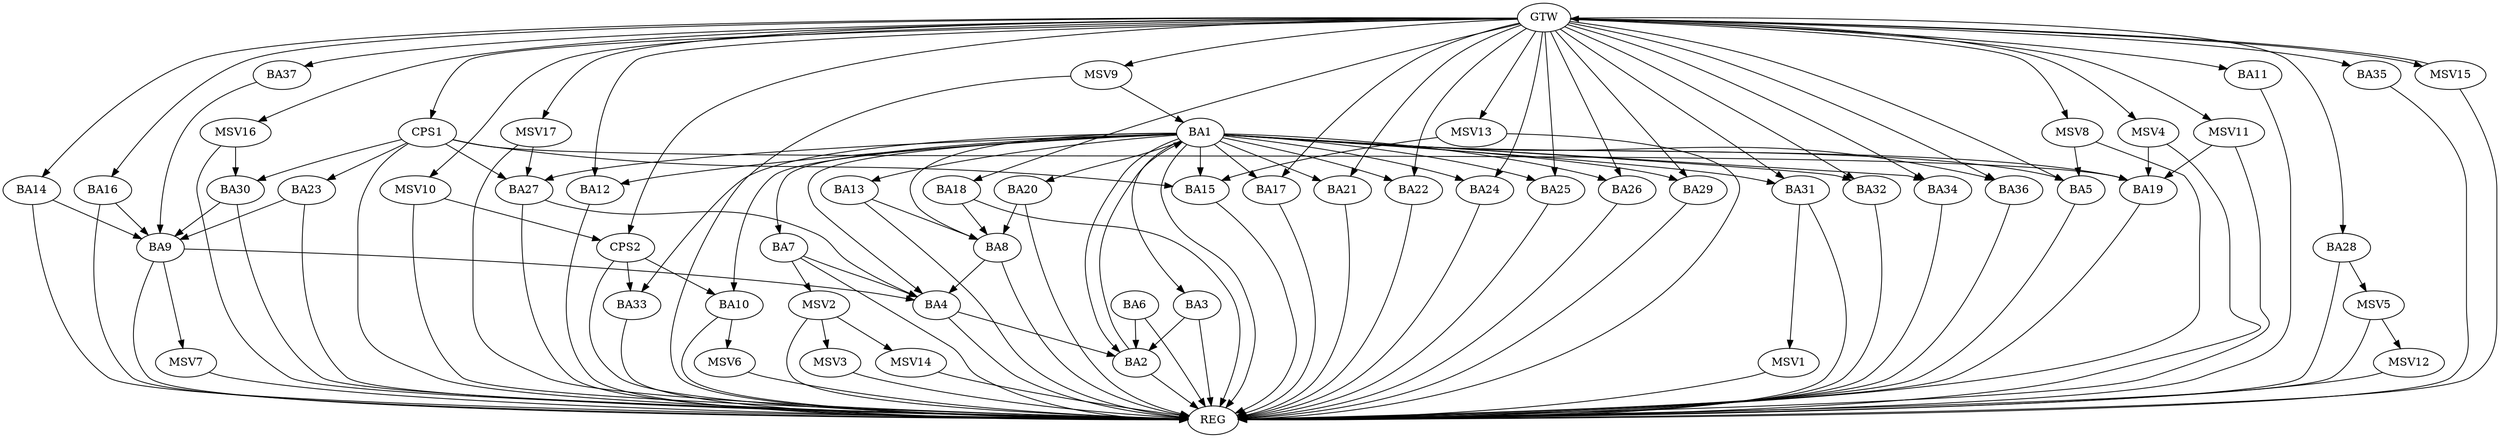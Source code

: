 strict digraph G {
  BA1 [ label="BA1" ];
  BA2 [ label="BA2" ];
  BA3 [ label="BA3" ];
  BA4 [ label="BA4" ];
  BA5 [ label="BA5" ];
  BA6 [ label="BA6" ];
  BA7 [ label="BA7" ];
  BA8 [ label="BA8" ];
  BA9 [ label="BA9" ];
  BA10 [ label="BA10" ];
  BA11 [ label="BA11" ];
  BA12 [ label="BA12" ];
  BA13 [ label="BA13" ];
  BA14 [ label="BA14" ];
  BA15 [ label="BA15" ];
  BA16 [ label="BA16" ];
  BA17 [ label="BA17" ];
  BA18 [ label="BA18" ];
  BA19 [ label="BA19" ];
  BA20 [ label="BA20" ];
  BA21 [ label="BA21" ];
  BA22 [ label="BA22" ];
  BA23 [ label="BA23" ];
  BA24 [ label="BA24" ];
  BA25 [ label="BA25" ];
  BA26 [ label="BA26" ];
  BA27 [ label="BA27" ];
  BA28 [ label="BA28" ];
  BA29 [ label="BA29" ];
  BA30 [ label="BA30" ];
  BA31 [ label="BA31" ];
  BA32 [ label="BA32" ];
  BA33 [ label="BA33" ];
  BA34 [ label="BA34" ];
  BA35 [ label="BA35" ];
  BA36 [ label="BA36" ];
  BA37 [ label="BA37" ];
  CPS1 [ label="CPS1" ];
  CPS2 [ label="CPS2" ];
  GTW [ label="GTW" ];
  REG [ label="REG" ];
  MSV1 [ label="MSV1" ];
  MSV2 [ label="MSV2" ];
  MSV3 [ label="MSV3" ];
  MSV4 [ label="MSV4" ];
  MSV5 [ label="MSV5" ];
  MSV6 [ label="MSV6" ];
  MSV7 [ label="MSV7" ];
  MSV8 [ label="MSV8" ];
  MSV9 [ label="MSV9" ];
  MSV10 [ label="MSV10" ];
  MSV11 [ label="MSV11" ];
  MSV12 [ label="MSV12" ];
  MSV13 [ label="MSV13" ];
  MSV14 [ label="MSV14" ];
  MSV15 [ label="MSV15" ];
  MSV16 [ label="MSV16" ];
  MSV17 [ label="MSV17" ];
  BA1 -> BA2;
  BA2 -> BA1;
  BA3 -> BA2;
  BA4 -> BA2;
  BA6 -> BA2;
  BA7 -> BA4;
  BA8 -> BA4;
  BA9 -> BA4;
  BA13 -> BA8;
  BA14 -> BA9;
  BA16 -> BA9;
  BA18 -> BA8;
  BA20 -> BA8;
  BA23 -> BA9;
  BA27 -> BA4;
  BA30 -> BA9;
  BA37 -> BA9;
  CPS1 -> BA30;
  CPS1 -> BA23;
  CPS1 -> BA27;
  CPS1 -> BA19;
  CPS1 -> BA15;
  CPS2 -> BA33;
  CPS2 -> BA10;
  GTW -> BA5;
  GTW -> BA11;
  GTW -> BA12;
  GTW -> BA14;
  GTW -> BA16;
  GTW -> BA17;
  GTW -> BA18;
  GTW -> BA21;
  GTW -> BA22;
  GTW -> BA24;
  GTW -> BA25;
  GTW -> BA26;
  GTW -> BA28;
  GTW -> BA29;
  GTW -> BA31;
  GTW -> BA32;
  GTW -> BA34;
  GTW -> BA35;
  GTW -> BA36;
  GTW -> BA37;
  GTW -> CPS1;
  GTW -> CPS2;
  BA1 -> REG;
  BA2 -> REG;
  BA3 -> REG;
  BA4 -> REG;
  BA5 -> REG;
  BA6 -> REG;
  BA7 -> REG;
  BA8 -> REG;
  BA9 -> REG;
  BA10 -> REG;
  BA11 -> REG;
  BA12 -> REG;
  BA13 -> REG;
  BA14 -> REG;
  BA15 -> REG;
  BA16 -> REG;
  BA17 -> REG;
  BA18 -> REG;
  BA19 -> REG;
  BA20 -> REG;
  BA21 -> REG;
  BA22 -> REG;
  BA23 -> REG;
  BA24 -> REG;
  BA25 -> REG;
  BA26 -> REG;
  BA27 -> REG;
  BA28 -> REG;
  BA29 -> REG;
  BA30 -> REG;
  BA31 -> REG;
  BA32 -> REG;
  BA33 -> REG;
  BA34 -> REG;
  BA35 -> REG;
  BA36 -> REG;
  CPS1 -> REG;
  CPS2 -> REG;
  BA1 -> BA25;
  BA1 -> BA17;
  BA1 -> BA27;
  BA1 -> BA31;
  BA1 -> BA13;
  BA1 -> BA8;
  BA1 -> BA22;
  BA1 -> BA12;
  BA1 -> BA7;
  BA1 -> BA4;
  BA1 -> BA15;
  BA1 -> BA5;
  BA1 -> BA20;
  BA1 -> BA21;
  BA1 -> BA19;
  BA1 -> BA3;
  BA1 -> BA33;
  BA1 -> BA36;
  BA1 -> BA34;
  BA1 -> BA29;
  BA1 -> BA10;
  BA1 -> BA32;
  BA1 -> BA26;
  BA1 -> BA24;
  BA31 -> MSV1;
  MSV1 -> REG;
  BA7 -> MSV2;
  MSV2 -> REG;
  MSV2 -> MSV3;
  MSV3 -> REG;
  MSV4 -> BA19;
  GTW -> MSV4;
  MSV4 -> REG;
  BA28 -> MSV5;
  MSV5 -> REG;
  BA10 -> MSV6;
  MSV6 -> REG;
  BA9 -> MSV7;
  MSV7 -> REG;
  MSV8 -> BA5;
  GTW -> MSV8;
  MSV8 -> REG;
  MSV9 -> BA1;
  GTW -> MSV9;
  MSV9 -> REG;
  MSV10 -> CPS2;
  GTW -> MSV10;
  MSV10 -> REG;
  MSV11 -> BA19;
  GTW -> MSV11;
  MSV11 -> REG;
  MSV5 -> MSV12;
  MSV12 -> REG;
  MSV13 -> BA15;
  GTW -> MSV13;
  MSV13 -> REG;
  MSV2 -> MSV14;
  MSV14 -> REG;
  MSV15 -> GTW;
  GTW -> MSV15;
  MSV15 -> REG;
  MSV16 -> BA30;
  GTW -> MSV16;
  MSV16 -> REG;
  MSV17 -> BA27;
  GTW -> MSV17;
  MSV17 -> REG;
}
